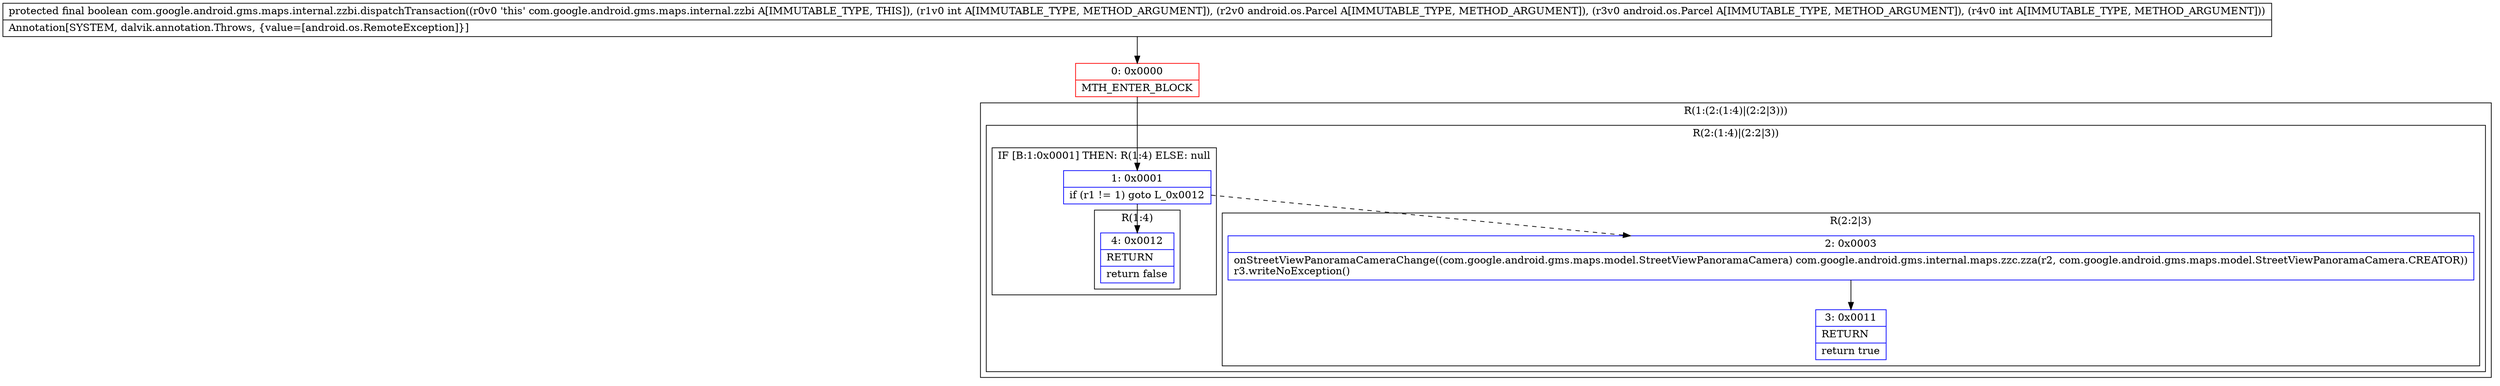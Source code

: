 digraph "CFG forcom.google.android.gms.maps.internal.zzbi.dispatchTransaction(ILandroid\/os\/Parcel;Landroid\/os\/Parcel;I)Z" {
subgraph cluster_Region_914708361 {
label = "R(1:(2:(1:4)|(2:2|3)))";
node [shape=record,color=blue];
subgraph cluster_Region_1359057041 {
label = "R(2:(1:4)|(2:2|3))";
node [shape=record,color=blue];
subgraph cluster_IfRegion_80546138 {
label = "IF [B:1:0x0001] THEN: R(1:4) ELSE: null";
node [shape=record,color=blue];
Node_1 [shape=record,label="{1\:\ 0x0001|if (r1 != 1) goto L_0x0012\l}"];
subgraph cluster_Region_1430799949 {
label = "R(1:4)";
node [shape=record,color=blue];
Node_4 [shape=record,label="{4\:\ 0x0012|RETURN\l|return false\l}"];
}
}
subgraph cluster_Region_1231911538 {
label = "R(2:2|3)";
node [shape=record,color=blue];
Node_2 [shape=record,label="{2\:\ 0x0003|onStreetViewPanoramaCameraChange((com.google.android.gms.maps.model.StreetViewPanoramaCamera) com.google.android.gms.internal.maps.zzc.zza(r2, com.google.android.gms.maps.model.StreetViewPanoramaCamera.CREATOR))\lr3.writeNoException()\l}"];
Node_3 [shape=record,label="{3\:\ 0x0011|RETURN\l|return true\l}"];
}
}
}
Node_0 [shape=record,color=red,label="{0\:\ 0x0000|MTH_ENTER_BLOCK\l}"];
MethodNode[shape=record,label="{protected final boolean com.google.android.gms.maps.internal.zzbi.dispatchTransaction((r0v0 'this' com.google.android.gms.maps.internal.zzbi A[IMMUTABLE_TYPE, THIS]), (r1v0 int A[IMMUTABLE_TYPE, METHOD_ARGUMENT]), (r2v0 android.os.Parcel A[IMMUTABLE_TYPE, METHOD_ARGUMENT]), (r3v0 android.os.Parcel A[IMMUTABLE_TYPE, METHOD_ARGUMENT]), (r4v0 int A[IMMUTABLE_TYPE, METHOD_ARGUMENT]))  | Annotation[SYSTEM, dalvik.annotation.Throws, \{value=[android.os.RemoteException]\}]\l}"];
MethodNode -> Node_0;
Node_1 -> Node_2[style=dashed];
Node_1 -> Node_4;
Node_2 -> Node_3;
Node_0 -> Node_1;
}

